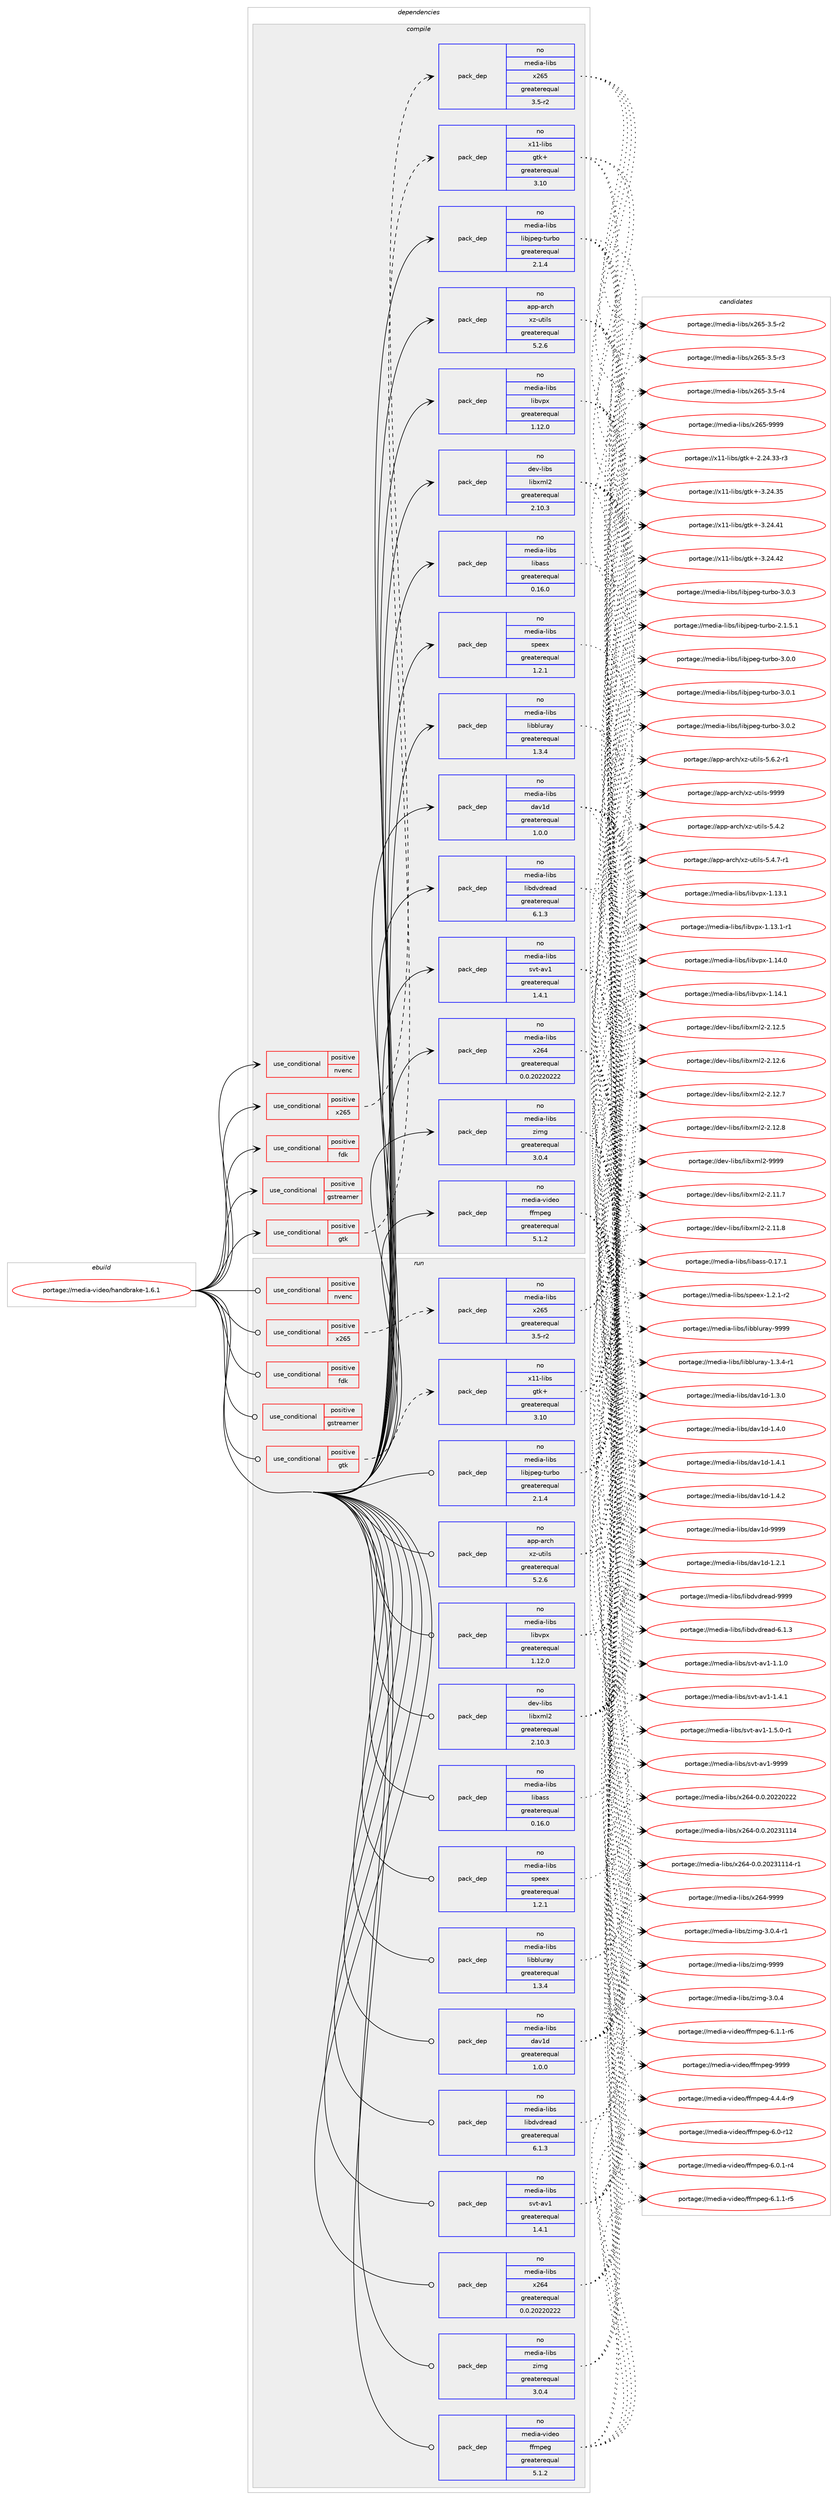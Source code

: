 digraph prolog {

# *************
# Graph options
# *************

newrank=true;
concentrate=true;
compound=true;
graph [rankdir=LR,fontname=Helvetica,fontsize=10,ranksep=1.5];#, ranksep=2.5, nodesep=0.2];
edge  [arrowhead=vee];
node  [fontname=Helvetica,fontsize=10];

# **********
# The ebuild
# **********

subgraph cluster_leftcol {
color=gray;
rank=same;
label=<<i>ebuild</i>>;
id [label="portage://media-video/handbrake-1.6.1", color=red, width=4, href="../media-video/handbrake-1.6.1.svg"];
}

# ****************
# The dependencies
# ****************

subgraph cluster_midcol {
color=gray;
label=<<i>dependencies</i>>;
subgraph cluster_compile {
fillcolor="#eeeeee";
style=filled;
label=<<i>compile</i>>;
subgraph cond82226 {
dependency169883 [label=<<TABLE BORDER="0" CELLBORDER="1" CELLSPACING="0" CELLPADDING="4"><TR><TD ROWSPAN="3" CELLPADDING="10">use_conditional</TD></TR><TR><TD>positive</TD></TR><TR><TD>fdk</TD></TR></TABLE>>, shape=none, color=red];
# *** BEGIN UNKNOWN DEPENDENCY TYPE (TODO) ***
# dependency169883 -> package_dependency(portage://media-video/handbrake-1.6.1,install,no,media-libs,fdk-aac,none,[,,],any_same_slot,[])
# *** END UNKNOWN DEPENDENCY TYPE (TODO) ***

}
id:e -> dependency169883:w [weight=20,style="solid",arrowhead="vee"];
subgraph cond82227 {
dependency169884 [label=<<TABLE BORDER="0" CELLBORDER="1" CELLSPACING="0" CELLPADDING="4"><TR><TD ROWSPAN="3" CELLPADDING="10">use_conditional</TD></TR><TR><TD>positive</TD></TR><TR><TD>gstreamer</TD></TR></TABLE>>, shape=none, color=red];
# *** BEGIN UNKNOWN DEPENDENCY TYPE (TODO) ***
# dependency169884 -> package_dependency(portage://media-video/handbrake-1.6.1,install,no,media-libs,gstreamer,none,[,,],[slot(1.0)],[])
# *** END UNKNOWN DEPENDENCY TYPE (TODO) ***

# *** BEGIN UNKNOWN DEPENDENCY TYPE (TODO) ***
# dependency169884 -> package_dependency(portage://media-video/handbrake-1.6.1,install,no,media-libs,gst-plugins-base,none,[,,],[slot(1.0)],[])
# *** END UNKNOWN DEPENDENCY TYPE (TODO) ***

# *** BEGIN UNKNOWN DEPENDENCY TYPE (TODO) ***
# dependency169884 -> package_dependency(portage://media-video/handbrake-1.6.1,install,no,media-libs,gst-plugins-good,none,[,,],[slot(1.0)],[])
# *** END UNKNOWN DEPENDENCY TYPE (TODO) ***

# *** BEGIN UNKNOWN DEPENDENCY TYPE (TODO) ***
# dependency169884 -> package_dependency(portage://media-video/handbrake-1.6.1,install,no,media-libs,gst-plugins-bad,none,[,,],[slot(1.0)],[])
# *** END UNKNOWN DEPENDENCY TYPE (TODO) ***

# *** BEGIN UNKNOWN DEPENDENCY TYPE (TODO) ***
# dependency169884 -> package_dependency(portage://media-video/handbrake-1.6.1,install,no,media-libs,gst-plugins-ugly,none,[,,],[slot(1.0)],[])
# *** END UNKNOWN DEPENDENCY TYPE (TODO) ***

# *** BEGIN UNKNOWN DEPENDENCY TYPE (TODO) ***
# dependency169884 -> package_dependency(portage://media-video/handbrake-1.6.1,install,no,media-plugins,gst-plugins-a52dec,none,[,,],[slot(1.0)],[])
# *** END UNKNOWN DEPENDENCY TYPE (TODO) ***

# *** BEGIN UNKNOWN DEPENDENCY TYPE (TODO) ***
# dependency169884 -> package_dependency(portage://media-video/handbrake-1.6.1,install,no,media-plugins,gst-plugins-libav,none,[,,],[slot(1.0)],[])
# *** END UNKNOWN DEPENDENCY TYPE (TODO) ***

# *** BEGIN UNKNOWN DEPENDENCY TYPE (TODO) ***
# dependency169884 -> package_dependency(portage://media-video/handbrake-1.6.1,install,no,media-plugins,gst-plugins-x264,none,[,,],[slot(1.0)],[])
# *** END UNKNOWN DEPENDENCY TYPE (TODO) ***

# *** BEGIN UNKNOWN DEPENDENCY TYPE (TODO) ***
# dependency169884 -> package_dependency(portage://media-video/handbrake-1.6.1,install,no,media-plugins,gst-plugins-gdkpixbuf,none,[,,],[slot(1.0)],[])
# *** END UNKNOWN DEPENDENCY TYPE (TODO) ***

}
id:e -> dependency169884:w [weight=20,style="solid",arrowhead="vee"];
subgraph cond82228 {
dependency169885 [label=<<TABLE BORDER="0" CELLBORDER="1" CELLSPACING="0" CELLPADDING="4"><TR><TD ROWSPAN="3" CELLPADDING="10">use_conditional</TD></TR><TR><TD>positive</TD></TR><TR><TD>gtk</TD></TR></TABLE>>, shape=none, color=red];
subgraph pack85196 {
dependency169886 [label=<<TABLE BORDER="0" CELLBORDER="1" CELLSPACING="0" CELLPADDING="4" WIDTH="220"><TR><TD ROWSPAN="6" CELLPADDING="30">pack_dep</TD></TR><TR><TD WIDTH="110">no</TD></TR><TR><TD>x11-libs</TD></TR><TR><TD>gtk+</TD></TR><TR><TD>greaterequal</TD></TR><TR><TD>3.10</TD></TR></TABLE>>, shape=none, color=blue];
}
dependency169885:e -> dependency169886:w [weight=20,style="dashed",arrowhead="vee"];
# *** BEGIN UNKNOWN DEPENDENCY TYPE (TODO) ***
# dependency169885 -> package_dependency(portage://media-video/handbrake-1.6.1,install,no,dev-libs,dbus-glib,none,[,,],[],[])
# *** END UNKNOWN DEPENDENCY TYPE (TODO) ***

# *** BEGIN UNKNOWN DEPENDENCY TYPE (TODO) ***
# dependency169885 -> package_dependency(portage://media-video/handbrake-1.6.1,install,no,dev-libs,glib,none,[,,],[slot(2)],[])
# *** END UNKNOWN DEPENDENCY TYPE (TODO) ***

# *** BEGIN UNKNOWN DEPENDENCY TYPE (TODO) ***
# dependency169885 -> package_dependency(portage://media-video/handbrake-1.6.1,install,no,dev-libs,libgudev,none,[,,],any_same_slot,[])
# *** END UNKNOWN DEPENDENCY TYPE (TODO) ***

# *** BEGIN UNKNOWN DEPENDENCY TYPE (TODO) ***
# dependency169885 -> package_dependency(portage://media-video/handbrake-1.6.1,install,no,x11-libs,cairo,none,[,,],[],[])
# *** END UNKNOWN DEPENDENCY TYPE (TODO) ***

# *** BEGIN UNKNOWN DEPENDENCY TYPE (TODO) ***
# dependency169885 -> package_dependency(portage://media-video/handbrake-1.6.1,install,no,x11-libs,gdk-pixbuf,none,[,,],[slot(2)],[])
# *** END UNKNOWN DEPENDENCY TYPE (TODO) ***

# *** BEGIN UNKNOWN DEPENDENCY TYPE (TODO) ***
# dependency169885 -> package_dependency(portage://media-video/handbrake-1.6.1,install,no,x11-libs,libnotify,none,[,,],[],[])
# *** END UNKNOWN DEPENDENCY TYPE (TODO) ***

# *** BEGIN UNKNOWN DEPENDENCY TYPE (TODO) ***
# dependency169885 -> package_dependency(portage://media-video/handbrake-1.6.1,install,no,x11-libs,pango,none,[,,],[],[])
# *** END UNKNOWN DEPENDENCY TYPE (TODO) ***

}
id:e -> dependency169885:w [weight=20,style="solid",arrowhead="vee"];
subgraph cond82229 {
dependency169887 [label=<<TABLE BORDER="0" CELLBORDER="1" CELLSPACING="0" CELLPADDING="4"><TR><TD ROWSPAN="3" CELLPADDING="10">use_conditional</TD></TR><TR><TD>positive</TD></TR><TR><TD>nvenc</TD></TR></TABLE>>, shape=none, color=red];
# *** BEGIN UNKNOWN DEPENDENCY TYPE (TODO) ***
# dependency169887 -> package_dependency(portage://media-video/handbrake-1.6.1,install,no,media-libs,nv-codec-headers,none,[,,],[],[])
# *** END UNKNOWN DEPENDENCY TYPE (TODO) ***

# *** BEGIN UNKNOWN DEPENDENCY TYPE (TODO) ***
# dependency169887 -> package_dependency(portage://media-video/handbrake-1.6.1,install,no,media-video,ffmpeg,none,[,,],[],[use(enable(nvenc),none)])
# *** END UNKNOWN DEPENDENCY TYPE (TODO) ***

}
id:e -> dependency169887:w [weight=20,style="solid",arrowhead="vee"];
subgraph cond82230 {
dependency169888 [label=<<TABLE BORDER="0" CELLBORDER="1" CELLSPACING="0" CELLPADDING="4"><TR><TD ROWSPAN="3" CELLPADDING="10">use_conditional</TD></TR><TR><TD>positive</TD></TR><TR><TD>x265</TD></TR></TABLE>>, shape=none, color=red];
subgraph pack85197 {
dependency169889 [label=<<TABLE BORDER="0" CELLBORDER="1" CELLSPACING="0" CELLPADDING="4" WIDTH="220"><TR><TD ROWSPAN="6" CELLPADDING="30">pack_dep</TD></TR><TR><TD WIDTH="110">no</TD></TR><TR><TD>media-libs</TD></TR><TR><TD>x265</TD></TR><TR><TD>greaterequal</TD></TR><TR><TD>3.5-r2</TD></TR></TABLE>>, shape=none, color=blue];
}
dependency169888:e -> dependency169889:w [weight=20,style="dashed",arrowhead="vee"];
}
id:e -> dependency169888:w [weight=20,style="solid",arrowhead="vee"];
subgraph pack85198 {
dependency169890 [label=<<TABLE BORDER="0" CELLBORDER="1" CELLSPACING="0" CELLPADDING="4" WIDTH="220"><TR><TD ROWSPAN="6" CELLPADDING="30">pack_dep</TD></TR><TR><TD WIDTH="110">no</TD></TR><TR><TD>app-arch</TD></TR><TR><TD>xz-utils</TD></TR><TR><TD>greaterequal</TD></TR><TR><TD>5.2.6</TD></TR></TABLE>>, shape=none, color=blue];
}
id:e -> dependency169890:w [weight=20,style="solid",arrowhead="vee"];
# *** BEGIN UNKNOWN DEPENDENCY TYPE (TODO) ***
# id -> package_dependency(portage://media-video/handbrake-1.6.1,install,no,dev-libs,jansson,none,[,,],any_same_slot,[])
# *** END UNKNOWN DEPENDENCY TYPE (TODO) ***

subgraph pack85199 {
dependency169891 [label=<<TABLE BORDER="0" CELLBORDER="1" CELLSPACING="0" CELLPADDING="4" WIDTH="220"><TR><TD ROWSPAN="6" CELLPADDING="30">pack_dep</TD></TR><TR><TD WIDTH="110">no</TD></TR><TR><TD>dev-libs</TD></TR><TR><TD>libxml2</TD></TR><TR><TD>greaterequal</TD></TR><TR><TD>2.10.3</TD></TR></TABLE>>, shape=none, color=blue];
}
id:e -> dependency169891:w [weight=20,style="solid",arrowhead="vee"];
# *** BEGIN UNKNOWN DEPENDENCY TYPE (TODO) ***
# id -> package_dependency(portage://media-video/handbrake-1.6.1,install,no,media-libs,a52dec,none,[,,],[],[])
# *** END UNKNOWN DEPENDENCY TYPE (TODO) ***

subgraph pack85200 {
dependency169892 [label=<<TABLE BORDER="0" CELLBORDER="1" CELLSPACING="0" CELLPADDING="4" WIDTH="220"><TR><TD ROWSPAN="6" CELLPADDING="30">pack_dep</TD></TR><TR><TD WIDTH="110">no</TD></TR><TR><TD>media-libs</TD></TR><TR><TD>dav1d</TD></TR><TR><TD>greaterequal</TD></TR><TR><TD>1.0.0</TD></TR></TABLE>>, shape=none, color=blue];
}
id:e -> dependency169892:w [weight=20,style="solid",arrowhead="vee"];
subgraph pack85201 {
dependency169893 [label=<<TABLE BORDER="0" CELLBORDER="1" CELLSPACING="0" CELLPADDING="4" WIDTH="220"><TR><TD ROWSPAN="6" CELLPADDING="30">pack_dep</TD></TR><TR><TD WIDTH="110">no</TD></TR><TR><TD>media-libs</TD></TR><TR><TD>libass</TD></TR><TR><TD>greaterequal</TD></TR><TR><TD>0.16.0</TD></TR></TABLE>>, shape=none, color=blue];
}
id:e -> dependency169893:w [weight=20,style="solid",arrowhead="vee"];
subgraph pack85202 {
dependency169894 [label=<<TABLE BORDER="0" CELLBORDER="1" CELLSPACING="0" CELLPADDING="4" WIDTH="220"><TR><TD ROWSPAN="6" CELLPADDING="30">pack_dep</TD></TR><TR><TD WIDTH="110">no</TD></TR><TR><TD>media-libs</TD></TR><TR><TD>libbluray</TD></TR><TR><TD>greaterequal</TD></TR><TR><TD>1.3.4</TD></TR></TABLE>>, shape=none, color=blue];
}
id:e -> dependency169894:w [weight=20,style="solid",arrowhead="vee"];
# *** BEGIN UNKNOWN DEPENDENCY TYPE (TODO) ***
# id -> package_dependency(portage://media-video/handbrake-1.6.1,install,no,media-libs,libdvdnav,none,[,,],[],[])
# *** END UNKNOWN DEPENDENCY TYPE (TODO) ***

subgraph pack85203 {
dependency169895 [label=<<TABLE BORDER="0" CELLBORDER="1" CELLSPACING="0" CELLPADDING="4" WIDTH="220"><TR><TD ROWSPAN="6" CELLPADDING="30">pack_dep</TD></TR><TR><TD WIDTH="110">no</TD></TR><TR><TD>media-libs</TD></TR><TR><TD>libdvdread</TD></TR><TR><TD>greaterequal</TD></TR><TR><TD>6.1.3</TD></TR></TABLE>>, shape=none, color=blue];
}
id:e -> dependency169895:w [weight=20,style="solid",arrowhead="vee"];
subgraph pack85204 {
dependency169896 [label=<<TABLE BORDER="0" CELLBORDER="1" CELLSPACING="0" CELLPADDING="4" WIDTH="220"><TR><TD ROWSPAN="6" CELLPADDING="30">pack_dep</TD></TR><TR><TD WIDTH="110">no</TD></TR><TR><TD>media-libs</TD></TR><TR><TD>libjpeg-turbo</TD></TR><TR><TD>greaterequal</TD></TR><TR><TD>2.1.4</TD></TR></TABLE>>, shape=none, color=blue];
}
id:e -> dependency169896:w [weight=20,style="solid",arrowhead="vee"];
# *** BEGIN UNKNOWN DEPENDENCY TYPE (TODO) ***
# id -> package_dependency(portage://media-video/handbrake-1.6.1,install,no,media-libs,libsamplerate,none,[,,],[],[])
# *** END UNKNOWN DEPENDENCY TYPE (TODO) ***

# *** BEGIN UNKNOWN DEPENDENCY TYPE (TODO) ***
# id -> package_dependency(portage://media-video/handbrake-1.6.1,install,no,media-libs,libtheora,none,[,,],[],[])
# *** END UNKNOWN DEPENDENCY TYPE (TODO) ***

# *** BEGIN UNKNOWN DEPENDENCY TYPE (TODO) ***
# id -> package_dependency(portage://media-video/handbrake-1.6.1,install,no,media-libs,libvorbis,none,[,,],[],[])
# *** END UNKNOWN DEPENDENCY TYPE (TODO) ***

subgraph pack85205 {
dependency169897 [label=<<TABLE BORDER="0" CELLBORDER="1" CELLSPACING="0" CELLPADDING="4" WIDTH="220"><TR><TD ROWSPAN="6" CELLPADDING="30">pack_dep</TD></TR><TR><TD WIDTH="110">no</TD></TR><TR><TD>media-libs</TD></TR><TR><TD>libvpx</TD></TR><TR><TD>greaterequal</TD></TR><TR><TD>1.12.0</TD></TR></TABLE>>, shape=none, color=blue];
}
id:e -> dependency169897:w [weight=20,style="solid",arrowhead="vee"];
# *** BEGIN UNKNOWN DEPENDENCY TYPE (TODO) ***
# id -> package_dependency(portage://media-video/handbrake-1.6.1,install,no,media-libs,opus,none,[,,],[],[])
# *** END UNKNOWN DEPENDENCY TYPE (TODO) ***

subgraph pack85206 {
dependency169898 [label=<<TABLE BORDER="0" CELLBORDER="1" CELLSPACING="0" CELLPADDING="4" WIDTH="220"><TR><TD ROWSPAN="6" CELLPADDING="30">pack_dep</TD></TR><TR><TD WIDTH="110">no</TD></TR><TR><TD>media-libs</TD></TR><TR><TD>speex</TD></TR><TR><TD>greaterequal</TD></TR><TR><TD>1.2.1</TD></TR></TABLE>>, shape=none, color=blue];
}
id:e -> dependency169898:w [weight=20,style="solid",arrowhead="vee"];
subgraph pack85207 {
dependency169899 [label=<<TABLE BORDER="0" CELLBORDER="1" CELLSPACING="0" CELLPADDING="4" WIDTH="220"><TR><TD ROWSPAN="6" CELLPADDING="30">pack_dep</TD></TR><TR><TD WIDTH="110">no</TD></TR><TR><TD>media-libs</TD></TR><TR><TD>svt-av1</TD></TR><TR><TD>greaterequal</TD></TR><TR><TD>1.4.1</TD></TR></TABLE>>, shape=none, color=blue];
}
id:e -> dependency169899:w [weight=20,style="solid",arrowhead="vee"];
subgraph pack85208 {
dependency169900 [label=<<TABLE BORDER="0" CELLBORDER="1" CELLSPACING="0" CELLPADDING="4" WIDTH="220"><TR><TD ROWSPAN="6" CELLPADDING="30">pack_dep</TD></TR><TR><TD WIDTH="110">no</TD></TR><TR><TD>media-libs</TD></TR><TR><TD>x264</TD></TR><TR><TD>greaterequal</TD></TR><TR><TD>0.0.20220222</TD></TR></TABLE>>, shape=none, color=blue];
}
id:e -> dependency169900:w [weight=20,style="solid",arrowhead="vee"];
subgraph pack85209 {
dependency169901 [label=<<TABLE BORDER="0" CELLBORDER="1" CELLSPACING="0" CELLPADDING="4" WIDTH="220"><TR><TD ROWSPAN="6" CELLPADDING="30">pack_dep</TD></TR><TR><TD WIDTH="110">no</TD></TR><TR><TD>media-libs</TD></TR><TR><TD>zimg</TD></TR><TR><TD>greaterequal</TD></TR><TR><TD>3.0.4</TD></TR></TABLE>>, shape=none, color=blue];
}
id:e -> dependency169901:w [weight=20,style="solid",arrowhead="vee"];
# *** BEGIN UNKNOWN DEPENDENCY TYPE (TODO) ***
# id -> package_dependency(portage://media-video/handbrake-1.6.1,install,no,media-sound,lame,none,[,,],[],[])
# *** END UNKNOWN DEPENDENCY TYPE (TODO) ***

subgraph pack85210 {
dependency169902 [label=<<TABLE BORDER="0" CELLBORDER="1" CELLSPACING="0" CELLPADDING="4" WIDTH="220"><TR><TD ROWSPAN="6" CELLPADDING="30">pack_dep</TD></TR><TR><TD WIDTH="110">no</TD></TR><TR><TD>media-video</TD></TR><TR><TD>ffmpeg</TD></TR><TR><TD>greaterequal</TD></TR><TR><TD>5.1.2</TD></TR></TABLE>>, shape=none, color=blue];
}
id:e -> dependency169902:w [weight=20,style="solid",arrowhead="vee"];
# *** BEGIN UNKNOWN DEPENDENCY TYPE (TODO) ***
# id -> package_dependency(portage://media-video/handbrake-1.6.1,install,no,sys-libs,zlib,none,[,,],[],[])
# *** END UNKNOWN DEPENDENCY TYPE (TODO) ***

}
subgraph cluster_compileandrun {
fillcolor="#eeeeee";
style=filled;
label=<<i>compile and run</i>>;
}
subgraph cluster_run {
fillcolor="#eeeeee";
style=filled;
label=<<i>run</i>>;
subgraph cond82231 {
dependency169903 [label=<<TABLE BORDER="0" CELLBORDER="1" CELLSPACING="0" CELLPADDING="4"><TR><TD ROWSPAN="3" CELLPADDING="10">use_conditional</TD></TR><TR><TD>positive</TD></TR><TR><TD>fdk</TD></TR></TABLE>>, shape=none, color=red];
# *** BEGIN UNKNOWN DEPENDENCY TYPE (TODO) ***
# dependency169903 -> package_dependency(portage://media-video/handbrake-1.6.1,run,no,media-libs,fdk-aac,none,[,,],any_same_slot,[])
# *** END UNKNOWN DEPENDENCY TYPE (TODO) ***

}
id:e -> dependency169903:w [weight=20,style="solid",arrowhead="odot"];
subgraph cond82232 {
dependency169904 [label=<<TABLE BORDER="0" CELLBORDER="1" CELLSPACING="0" CELLPADDING="4"><TR><TD ROWSPAN="3" CELLPADDING="10">use_conditional</TD></TR><TR><TD>positive</TD></TR><TR><TD>gstreamer</TD></TR></TABLE>>, shape=none, color=red];
# *** BEGIN UNKNOWN DEPENDENCY TYPE (TODO) ***
# dependency169904 -> package_dependency(portage://media-video/handbrake-1.6.1,run,no,media-libs,gstreamer,none,[,,],[slot(1.0)],[])
# *** END UNKNOWN DEPENDENCY TYPE (TODO) ***

# *** BEGIN UNKNOWN DEPENDENCY TYPE (TODO) ***
# dependency169904 -> package_dependency(portage://media-video/handbrake-1.6.1,run,no,media-libs,gst-plugins-base,none,[,,],[slot(1.0)],[])
# *** END UNKNOWN DEPENDENCY TYPE (TODO) ***

# *** BEGIN UNKNOWN DEPENDENCY TYPE (TODO) ***
# dependency169904 -> package_dependency(portage://media-video/handbrake-1.6.1,run,no,media-libs,gst-plugins-good,none,[,,],[slot(1.0)],[])
# *** END UNKNOWN DEPENDENCY TYPE (TODO) ***

# *** BEGIN UNKNOWN DEPENDENCY TYPE (TODO) ***
# dependency169904 -> package_dependency(portage://media-video/handbrake-1.6.1,run,no,media-libs,gst-plugins-bad,none,[,,],[slot(1.0)],[])
# *** END UNKNOWN DEPENDENCY TYPE (TODO) ***

# *** BEGIN UNKNOWN DEPENDENCY TYPE (TODO) ***
# dependency169904 -> package_dependency(portage://media-video/handbrake-1.6.1,run,no,media-libs,gst-plugins-ugly,none,[,,],[slot(1.0)],[])
# *** END UNKNOWN DEPENDENCY TYPE (TODO) ***

# *** BEGIN UNKNOWN DEPENDENCY TYPE (TODO) ***
# dependency169904 -> package_dependency(portage://media-video/handbrake-1.6.1,run,no,media-plugins,gst-plugins-a52dec,none,[,,],[slot(1.0)],[])
# *** END UNKNOWN DEPENDENCY TYPE (TODO) ***

# *** BEGIN UNKNOWN DEPENDENCY TYPE (TODO) ***
# dependency169904 -> package_dependency(portage://media-video/handbrake-1.6.1,run,no,media-plugins,gst-plugins-libav,none,[,,],[slot(1.0)],[])
# *** END UNKNOWN DEPENDENCY TYPE (TODO) ***

# *** BEGIN UNKNOWN DEPENDENCY TYPE (TODO) ***
# dependency169904 -> package_dependency(portage://media-video/handbrake-1.6.1,run,no,media-plugins,gst-plugins-x264,none,[,,],[slot(1.0)],[])
# *** END UNKNOWN DEPENDENCY TYPE (TODO) ***

# *** BEGIN UNKNOWN DEPENDENCY TYPE (TODO) ***
# dependency169904 -> package_dependency(portage://media-video/handbrake-1.6.1,run,no,media-plugins,gst-plugins-gdkpixbuf,none,[,,],[slot(1.0)],[])
# *** END UNKNOWN DEPENDENCY TYPE (TODO) ***

}
id:e -> dependency169904:w [weight=20,style="solid",arrowhead="odot"];
subgraph cond82233 {
dependency169905 [label=<<TABLE BORDER="0" CELLBORDER="1" CELLSPACING="0" CELLPADDING="4"><TR><TD ROWSPAN="3" CELLPADDING="10">use_conditional</TD></TR><TR><TD>positive</TD></TR><TR><TD>gtk</TD></TR></TABLE>>, shape=none, color=red];
subgraph pack85211 {
dependency169906 [label=<<TABLE BORDER="0" CELLBORDER="1" CELLSPACING="0" CELLPADDING="4" WIDTH="220"><TR><TD ROWSPAN="6" CELLPADDING="30">pack_dep</TD></TR><TR><TD WIDTH="110">no</TD></TR><TR><TD>x11-libs</TD></TR><TR><TD>gtk+</TD></TR><TR><TD>greaterequal</TD></TR><TR><TD>3.10</TD></TR></TABLE>>, shape=none, color=blue];
}
dependency169905:e -> dependency169906:w [weight=20,style="dashed",arrowhead="vee"];
# *** BEGIN UNKNOWN DEPENDENCY TYPE (TODO) ***
# dependency169905 -> package_dependency(portage://media-video/handbrake-1.6.1,run,no,dev-libs,dbus-glib,none,[,,],[],[])
# *** END UNKNOWN DEPENDENCY TYPE (TODO) ***

# *** BEGIN UNKNOWN DEPENDENCY TYPE (TODO) ***
# dependency169905 -> package_dependency(portage://media-video/handbrake-1.6.1,run,no,dev-libs,glib,none,[,,],[slot(2)],[])
# *** END UNKNOWN DEPENDENCY TYPE (TODO) ***

# *** BEGIN UNKNOWN DEPENDENCY TYPE (TODO) ***
# dependency169905 -> package_dependency(portage://media-video/handbrake-1.6.1,run,no,dev-libs,libgudev,none,[,,],any_same_slot,[])
# *** END UNKNOWN DEPENDENCY TYPE (TODO) ***

# *** BEGIN UNKNOWN DEPENDENCY TYPE (TODO) ***
# dependency169905 -> package_dependency(portage://media-video/handbrake-1.6.1,run,no,x11-libs,cairo,none,[,,],[],[])
# *** END UNKNOWN DEPENDENCY TYPE (TODO) ***

# *** BEGIN UNKNOWN DEPENDENCY TYPE (TODO) ***
# dependency169905 -> package_dependency(portage://media-video/handbrake-1.6.1,run,no,x11-libs,gdk-pixbuf,none,[,,],[slot(2)],[])
# *** END UNKNOWN DEPENDENCY TYPE (TODO) ***

# *** BEGIN UNKNOWN DEPENDENCY TYPE (TODO) ***
# dependency169905 -> package_dependency(portage://media-video/handbrake-1.6.1,run,no,x11-libs,libnotify,none,[,,],[],[])
# *** END UNKNOWN DEPENDENCY TYPE (TODO) ***

# *** BEGIN UNKNOWN DEPENDENCY TYPE (TODO) ***
# dependency169905 -> package_dependency(portage://media-video/handbrake-1.6.1,run,no,x11-libs,pango,none,[,,],[],[])
# *** END UNKNOWN DEPENDENCY TYPE (TODO) ***

}
id:e -> dependency169905:w [weight=20,style="solid",arrowhead="odot"];
subgraph cond82234 {
dependency169907 [label=<<TABLE BORDER="0" CELLBORDER="1" CELLSPACING="0" CELLPADDING="4"><TR><TD ROWSPAN="3" CELLPADDING="10">use_conditional</TD></TR><TR><TD>positive</TD></TR><TR><TD>nvenc</TD></TR></TABLE>>, shape=none, color=red];
# *** BEGIN UNKNOWN DEPENDENCY TYPE (TODO) ***
# dependency169907 -> package_dependency(portage://media-video/handbrake-1.6.1,run,no,media-libs,nv-codec-headers,none,[,,],[],[])
# *** END UNKNOWN DEPENDENCY TYPE (TODO) ***

# *** BEGIN UNKNOWN DEPENDENCY TYPE (TODO) ***
# dependency169907 -> package_dependency(portage://media-video/handbrake-1.6.1,run,no,media-video,ffmpeg,none,[,,],[],[use(enable(nvenc),none)])
# *** END UNKNOWN DEPENDENCY TYPE (TODO) ***

}
id:e -> dependency169907:w [weight=20,style="solid",arrowhead="odot"];
subgraph cond82235 {
dependency169908 [label=<<TABLE BORDER="0" CELLBORDER="1" CELLSPACING="0" CELLPADDING="4"><TR><TD ROWSPAN="3" CELLPADDING="10">use_conditional</TD></TR><TR><TD>positive</TD></TR><TR><TD>x265</TD></TR></TABLE>>, shape=none, color=red];
subgraph pack85212 {
dependency169909 [label=<<TABLE BORDER="0" CELLBORDER="1" CELLSPACING="0" CELLPADDING="4" WIDTH="220"><TR><TD ROWSPAN="6" CELLPADDING="30">pack_dep</TD></TR><TR><TD WIDTH="110">no</TD></TR><TR><TD>media-libs</TD></TR><TR><TD>x265</TD></TR><TR><TD>greaterequal</TD></TR><TR><TD>3.5-r2</TD></TR></TABLE>>, shape=none, color=blue];
}
dependency169908:e -> dependency169909:w [weight=20,style="dashed",arrowhead="vee"];
}
id:e -> dependency169908:w [weight=20,style="solid",arrowhead="odot"];
subgraph pack85213 {
dependency169910 [label=<<TABLE BORDER="0" CELLBORDER="1" CELLSPACING="0" CELLPADDING="4" WIDTH="220"><TR><TD ROWSPAN="6" CELLPADDING="30">pack_dep</TD></TR><TR><TD WIDTH="110">no</TD></TR><TR><TD>app-arch</TD></TR><TR><TD>xz-utils</TD></TR><TR><TD>greaterequal</TD></TR><TR><TD>5.2.6</TD></TR></TABLE>>, shape=none, color=blue];
}
id:e -> dependency169910:w [weight=20,style="solid",arrowhead="odot"];
# *** BEGIN UNKNOWN DEPENDENCY TYPE (TODO) ***
# id -> package_dependency(portage://media-video/handbrake-1.6.1,run,no,dev-libs,jansson,none,[,,],any_same_slot,[])
# *** END UNKNOWN DEPENDENCY TYPE (TODO) ***

subgraph pack85214 {
dependency169911 [label=<<TABLE BORDER="0" CELLBORDER="1" CELLSPACING="0" CELLPADDING="4" WIDTH="220"><TR><TD ROWSPAN="6" CELLPADDING="30">pack_dep</TD></TR><TR><TD WIDTH="110">no</TD></TR><TR><TD>dev-libs</TD></TR><TR><TD>libxml2</TD></TR><TR><TD>greaterequal</TD></TR><TR><TD>2.10.3</TD></TR></TABLE>>, shape=none, color=blue];
}
id:e -> dependency169911:w [weight=20,style="solid",arrowhead="odot"];
# *** BEGIN UNKNOWN DEPENDENCY TYPE (TODO) ***
# id -> package_dependency(portage://media-video/handbrake-1.6.1,run,no,media-libs,a52dec,none,[,,],[],[])
# *** END UNKNOWN DEPENDENCY TYPE (TODO) ***

subgraph pack85215 {
dependency169912 [label=<<TABLE BORDER="0" CELLBORDER="1" CELLSPACING="0" CELLPADDING="4" WIDTH="220"><TR><TD ROWSPAN="6" CELLPADDING="30">pack_dep</TD></TR><TR><TD WIDTH="110">no</TD></TR><TR><TD>media-libs</TD></TR><TR><TD>dav1d</TD></TR><TR><TD>greaterequal</TD></TR><TR><TD>1.0.0</TD></TR></TABLE>>, shape=none, color=blue];
}
id:e -> dependency169912:w [weight=20,style="solid",arrowhead="odot"];
subgraph pack85216 {
dependency169913 [label=<<TABLE BORDER="0" CELLBORDER="1" CELLSPACING="0" CELLPADDING="4" WIDTH="220"><TR><TD ROWSPAN="6" CELLPADDING="30">pack_dep</TD></TR><TR><TD WIDTH="110">no</TD></TR><TR><TD>media-libs</TD></TR><TR><TD>libass</TD></TR><TR><TD>greaterequal</TD></TR><TR><TD>0.16.0</TD></TR></TABLE>>, shape=none, color=blue];
}
id:e -> dependency169913:w [weight=20,style="solid",arrowhead="odot"];
subgraph pack85217 {
dependency169914 [label=<<TABLE BORDER="0" CELLBORDER="1" CELLSPACING="0" CELLPADDING="4" WIDTH="220"><TR><TD ROWSPAN="6" CELLPADDING="30">pack_dep</TD></TR><TR><TD WIDTH="110">no</TD></TR><TR><TD>media-libs</TD></TR><TR><TD>libbluray</TD></TR><TR><TD>greaterequal</TD></TR><TR><TD>1.3.4</TD></TR></TABLE>>, shape=none, color=blue];
}
id:e -> dependency169914:w [weight=20,style="solid",arrowhead="odot"];
# *** BEGIN UNKNOWN DEPENDENCY TYPE (TODO) ***
# id -> package_dependency(portage://media-video/handbrake-1.6.1,run,no,media-libs,libdvdnav,none,[,,],[],[])
# *** END UNKNOWN DEPENDENCY TYPE (TODO) ***

subgraph pack85218 {
dependency169915 [label=<<TABLE BORDER="0" CELLBORDER="1" CELLSPACING="0" CELLPADDING="4" WIDTH="220"><TR><TD ROWSPAN="6" CELLPADDING="30">pack_dep</TD></TR><TR><TD WIDTH="110">no</TD></TR><TR><TD>media-libs</TD></TR><TR><TD>libdvdread</TD></TR><TR><TD>greaterequal</TD></TR><TR><TD>6.1.3</TD></TR></TABLE>>, shape=none, color=blue];
}
id:e -> dependency169915:w [weight=20,style="solid",arrowhead="odot"];
subgraph pack85219 {
dependency169916 [label=<<TABLE BORDER="0" CELLBORDER="1" CELLSPACING="0" CELLPADDING="4" WIDTH="220"><TR><TD ROWSPAN="6" CELLPADDING="30">pack_dep</TD></TR><TR><TD WIDTH="110">no</TD></TR><TR><TD>media-libs</TD></TR><TR><TD>libjpeg-turbo</TD></TR><TR><TD>greaterequal</TD></TR><TR><TD>2.1.4</TD></TR></TABLE>>, shape=none, color=blue];
}
id:e -> dependency169916:w [weight=20,style="solid",arrowhead="odot"];
# *** BEGIN UNKNOWN DEPENDENCY TYPE (TODO) ***
# id -> package_dependency(portage://media-video/handbrake-1.6.1,run,no,media-libs,libsamplerate,none,[,,],[],[])
# *** END UNKNOWN DEPENDENCY TYPE (TODO) ***

# *** BEGIN UNKNOWN DEPENDENCY TYPE (TODO) ***
# id -> package_dependency(portage://media-video/handbrake-1.6.1,run,no,media-libs,libtheora,none,[,,],[],[])
# *** END UNKNOWN DEPENDENCY TYPE (TODO) ***

# *** BEGIN UNKNOWN DEPENDENCY TYPE (TODO) ***
# id -> package_dependency(portage://media-video/handbrake-1.6.1,run,no,media-libs,libvorbis,none,[,,],[],[])
# *** END UNKNOWN DEPENDENCY TYPE (TODO) ***

subgraph pack85220 {
dependency169917 [label=<<TABLE BORDER="0" CELLBORDER="1" CELLSPACING="0" CELLPADDING="4" WIDTH="220"><TR><TD ROWSPAN="6" CELLPADDING="30">pack_dep</TD></TR><TR><TD WIDTH="110">no</TD></TR><TR><TD>media-libs</TD></TR><TR><TD>libvpx</TD></TR><TR><TD>greaterequal</TD></TR><TR><TD>1.12.0</TD></TR></TABLE>>, shape=none, color=blue];
}
id:e -> dependency169917:w [weight=20,style="solid",arrowhead="odot"];
# *** BEGIN UNKNOWN DEPENDENCY TYPE (TODO) ***
# id -> package_dependency(portage://media-video/handbrake-1.6.1,run,no,media-libs,opus,none,[,,],[],[])
# *** END UNKNOWN DEPENDENCY TYPE (TODO) ***

subgraph pack85221 {
dependency169918 [label=<<TABLE BORDER="0" CELLBORDER="1" CELLSPACING="0" CELLPADDING="4" WIDTH="220"><TR><TD ROWSPAN="6" CELLPADDING="30">pack_dep</TD></TR><TR><TD WIDTH="110">no</TD></TR><TR><TD>media-libs</TD></TR><TR><TD>speex</TD></TR><TR><TD>greaterequal</TD></TR><TR><TD>1.2.1</TD></TR></TABLE>>, shape=none, color=blue];
}
id:e -> dependency169918:w [weight=20,style="solid",arrowhead="odot"];
subgraph pack85222 {
dependency169919 [label=<<TABLE BORDER="0" CELLBORDER="1" CELLSPACING="0" CELLPADDING="4" WIDTH="220"><TR><TD ROWSPAN="6" CELLPADDING="30">pack_dep</TD></TR><TR><TD WIDTH="110">no</TD></TR><TR><TD>media-libs</TD></TR><TR><TD>svt-av1</TD></TR><TR><TD>greaterequal</TD></TR><TR><TD>1.4.1</TD></TR></TABLE>>, shape=none, color=blue];
}
id:e -> dependency169919:w [weight=20,style="solid",arrowhead="odot"];
subgraph pack85223 {
dependency169920 [label=<<TABLE BORDER="0" CELLBORDER="1" CELLSPACING="0" CELLPADDING="4" WIDTH="220"><TR><TD ROWSPAN="6" CELLPADDING="30">pack_dep</TD></TR><TR><TD WIDTH="110">no</TD></TR><TR><TD>media-libs</TD></TR><TR><TD>x264</TD></TR><TR><TD>greaterequal</TD></TR><TR><TD>0.0.20220222</TD></TR></TABLE>>, shape=none, color=blue];
}
id:e -> dependency169920:w [weight=20,style="solid",arrowhead="odot"];
subgraph pack85224 {
dependency169921 [label=<<TABLE BORDER="0" CELLBORDER="1" CELLSPACING="0" CELLPADDING="4" WIDTH="220"><TR><TD ROWSPAN="6" CELLPADDING="30">pack_dep</TD></TR><TR><TD WIDTH="110">no</TD></TR><TR><TD>media-libs</TD></TR><TR><TD>zimg</TD></TR><TR><TD>greaterequal</TD></TR><TR><TD>3.0.4</TD></TR></TABLE>>, shape=none, color=blue];
}
id:e -> dependency169921:w [weight=20,style="solid",arrowhead="odot"];
# *** BEGIN UNKNOWN DEPENDENCY TYPE (TODO) ***
# id -> package_dependency(portage://media-video/handbrake-1.6.1,run,no,media-sound,lame,none,[,,],[],[])
# *** END UNKNOWN DEPENDENCY TYPE (TODO) ***

subgraph pack85225 {
dependency169922 [label=<<TABLE BORDER="0" CELLBORDER="1" CELLSPACING="0" CELLPADDING="4" WIDTH="220"><TR><TD ROWSPAN="6" CELLPADDING="30">pack_dep</TD></TR><TR><TD WIDTH="110">no</TD></TR><TR><TD>media-video</TD></TR><TR><TD>ffmpeg</TD></TR><TR><TD>greaterequal</TD></TR><TR><TD>5.1.2</TD></TR></TABLE>>, shape=none, color=blue];
}
id:e -> dependency169922:w [weight=20,style="solid",arrowhead="odot"];
# *** BEGIN UNKNOWN DEPENDENCY TYPE (TODO) ***
# id -> package_dependency(portage://media-video/handbrake-1.6.1,run,no,sys-libs,zlib,none,[,,],[],[])
# *** END UNKNOWN DEPENDENCY TYPE (TODO) ***

}
}

# **************
# The candidates
# **************

subgraph cluster_choices {
rank=same;
color=gray;
label=<<i>candidates</i>>;

subgraph choice85196 {
color=black;
nodesep=1;
choice12049494510810598115471031161074345504650524651514511451 [label="portage://x11-libs/gtk+-2.24.33-r3", color=red, width=4,href="../x11-libs/gtk+-2.24.33-r3.svg"];
choice1204949451081059811547103116107434551465052465153 [label="portage://x11-libs/gtk+-3.24.35", color=red, width=4,href="../x11-libs/gtk+-3.24.35.svg"];
choice1204949451081059811547103116107434551465052465249 [label="portage://x11-libs/gtk+-3.24.41", color=red, width=4,href="../x11-libs/gtk+-3.24.41.svg"];
choice1204949451081059811547103116107434551465052465250 [label="portage://x11-libs/gtk+-3.24.42", color=red, width=4,href="../x11-libs/gtk+-3.24.42.svg"];
dependency169886:e -> choice12049494510810598115471031161074345504650524651514511451:w [style=dotted,weight="100"];
dependency169886:e -> choice1204949451081059811547103116107434551465052465153:w [style=dotted,weight="100"];
dependency169886:e -> choice1204949451081059811547103116107434551465052465249:w [style=dotted,weight="100"];
dependency169886:e -> choice1204949451081059811547103116107434551465052465250:w [style=dotted,weight="100"];
}
subgraph choice85197 {
color=black;
nodesep=1;
choice10910110010597451081059811547120505453455146534511450 [label="portage://media-libs/x265-3.5-r2", color=red, width=4,href="../media-libs/x265-3.5-r2.svg"];
choice10910110010597451081059811547120505453455146534511451 [label="portage://media-libs/x265-3.5-r3", color=red, width=4,href="../media-libs/x265-3.5-r3.svg"];
choice10910110010597451081059811547120505453455146534511452 [label="portage://media-libs/x265-3.5-r4", color=red, width=4,href="../media-libs/x265-3.5-r4.svg"];
choice109101100105974510810598115471205054534557575757 [label="portage://media-libs/x265-9999", color=red, width=4,href="../media-libs/x265-9999.svg"];
dependency169889:e -> choice10910110010597451081059811547120505453455146534511450:w [style=dotted,weight="100"];
dependency169889:e -> choice10910110010597451081059811547120505453455146534511451:w [style=dotted,weight="100"];
dependency169889:e -> choice10910110010597451081059811547120505453455146534511452:w [style=dotted,weight="100"];
dependency169889:e -> choice109101100105974510810598115471205054534557575757:w [style=dotted,weight="100"];
}
subgraph choice85198 {
color=black;
nodesep=1;
choice971121124597114991044712012245117116105108115455346524650 [label="portage://app-arch/xz-utils-5.4.2", color=red, width=4,href="../app-arch/xz-utils-5.4.2.svg"];
choice9711211245971149910447120122451171161051081154553465246554511449 [label="portage://app-arch/xz-utils-5.4.7-r1", color=red, width=4,href="../app-arch/xz-utils-5.4.7-r1.svg"];
choice9711211245971149910447120122451171161051081154553465446504511449 [label="portage://app-arch/xz-utils-5.6.2-r1", color=red, width=4,href="../app-arch/xz-utils-5.6.2-r1.svg"];
choice9711211245971149910447120122451171161051081154557575757 [label="portage://app-arch/xz-utils-9999", color=red, width=4,href="../app-arch/xz-utils-9999.svg"];
dependency169890:e -> choice971121124597114991044712012245117116105108115455346524650:w [style=dotted,weight="100"];
dependency169890:e -> choice9711211245971149910447120122451171161051081154553465246554511449:w [style=dotted,weight="100"];
dependency169890:e -> choice9711211245971149910447120122451171161051081154553465446504511449:w [style=dotted,weight="100"];
dependency169890:e -> choice9711211245971149910447120122451171161051081154557575757:w [style=dotted,weight="100"];
}
subgraph choice85199 {
color=black;
nodesep=1;
choice100101118451081059811547108105981201091085045504649494655 [label="portage://dev-libs/libxml2-2.11.7", color=red, width=4,href="../dev-libs/libxml2-2.11.7.svg"];
choice100101118451081059811547108105981201091085045504649494656 [label="portage://dev-libs/libxml2-2.11.8", color=red, width=4,href="../dev-libs/libxml2-2.11.8.svg"];
choice100101118451081059811547108105981201091085045504649504653 [label="portage://dev-libs/libxml2-2.12.5", color=red, width=4,href="../dev-libs/libxml2-2.12.5.svg"];
choice100101118451081059811547108105981201091085045504649504654 [label="portage://dev-libs/libxml2-2.12.6", color=red, width=4,href="../dev-libs/libxml2-2.12.6.svg"];
choice100101118451081059811547108105981201091085045504649504655 [label="portage://dev-libs/libxml2-2.12.7", color=red, width=4,href="../dev-libs/libxml2-2.12.7.svg"];
choice100101118451081059811547108105981201091085045504649504656 [label="portage://dev-libs/libxml2-2.12.8", color=red, width=4,href="../dev-libs/libxml2-2.12.8.svg"];
choice10010111845108105981154710810598120109108504557575757 [label="portage://dev-libs/libxml2-9999", color=red, width=4,href="../dev-libs/libxml2-9999.svg"];
dependency169891:e -> choice100101118451081059811547108105981201091085045504649494655:w [style=dotted,weight="100"];
dependency169891:e -> choice100101118451081059811547108105981201091085045504649494656:w [style=dotted,weight="100"];
dependency169891:e -> choice100101118451081059811547108105981201091085045504649504653:w [style=dotted,weight="100"];
dependency169891:e -> choice100101118451081059811547108105981201091085045504649504654:w [style=dotted,weight="100"];
dependency169891:e -> choice100101118451081059811547108105981201091085045504649504655:w [style=dotted,weight="100"];
dependency169891:e -> choice100101118451081059811547108105981201091085045504649504656:w [style=dotted,weight="100"];
dependency169891:e -> choice10010111845108105981154710810598120109108504557575757:w [style=dotted,weight="100"];
}
subgraph choice85200 {
color=black;
nodesep=1;
choice109101100105974510810598115471009711849100454946504649 [label="portage://media-libs/dav1d-1.2.1", color=red, width=4,href="../media-libs/dav1d-1.2.1.svg"];
choice109101100105974510810598115471009711849100454946514648 [label="portage://media-libs/dav1d-1.3.0", color=red, width=4,href="../media-libs/dav1d-1.3.0.svg"];
choice109101100105974510810598115471009711849100454946524648 [label="portage://media-libs/dav1d-1.4.0", color=red, width=4,href="../media-libs/dav1d-1.4.0.svg"];
choice109101100105974510810598115471009711849100454946524649 [label="portage://media-libs/dav1d-1.4.1", color=red, width=4,href="../media-libs/dav1d-1.4.1.svg"];
choice109101100105974510810598115471009711849100454946524650 [label="portage://media-libs/dav1d-1.4.2", color=red, width=4,href="../media-libs/dav1d-1.4.2.svg"];
choice1091011001059745108105981154710097118491004557575757 [label="portage://media-libs/dav1d-9999", color=red, width=4,href="../media-libs/dav1d-9999.svg"];
dependency169892:e -> choice109101100105974510810598115471009711849100454946504649:w [style=dotted,weight="100"];
dependency169892:e -> choice109101100105974510810598115471009711849100454946514648:w [style=dotted,weight="100"];
dependency169892:e -> choice109101100105974510810598115471009711849100454946524648:w [style=dotted,weight="100"];
dependency169892:e -> choice109101100105974510810598115471009711849100454946524649:w [style=dotted,weight="100"];
dependency169892:e -> choice109101100105974510810598115471009711849100454946524650:w [style=dotted,weight="100"];
dependency169892:e -> choice1091011001059745108105981154710097118491004557575757:w [style=dotted,weight="100"];
}
subgraph choice85201 {
color=black;
nodesep=1;
choice10910110010597451081059811547108105989711511545484649554649 [label="portage://media-libs/libass-0.17.1", color=red, width=4,href="../media-libs/libass-0.17.1.svg"];
dependency169893:e -> choice10910110010597451081059811547108105989711511545484649554649:w [style=dotted,weight="100"];
}
subgraph choice85202 {
color=black;
nodesep=1;
choice109101100105974510810598115471081059898108117114971214549465146524511449 [label="portage://media-libs/libbluray-1.3.4-r1", color=red, width=4,href="../media-libs/libbluray-1.3.4-r1.svg"];
choice109101100105974510810598115471081059898108117114971214557575757 [label="portage://media-libs/libbluray-9999", color=red, width=4,href="../media-libs/libbluray-9999.svg"];
dependency169894:e -> choice109101100105974510810598115471081059898108117114971214549465146524511449:w [style=dotted,weight="100"];
dependency169894:e -> choice109101100105974510810598115471081059898108117114971214557575757:w [style=dotted,weight="100"];
}
subgraph choice85203 {
color=black;
nodesep=1;
choice109101100105974510810598115471081059810011810011410197100455446494651 [label="portage://media-libs/libdvdread-6.1.3", color=red, width=4,href="../media-libs/libdvdread-6.1.3.svg"];
choice1091011001059745108105981154710810598100118100114101971004557575757 [label="portage://media-libs/libdvdread-9999", color=red, width=4,href="../media-libs/libdvdread-9999.svg"];
dependency169895:e -> choice109101100105974510810598115471081059810011810011410197100455446494651:w [style=dotted,weight="100"];
dependency169895:e -> choice1091011001059745108105981154710810598100118100114101971004557575757:w [style=dotted,weight="100"];
}
subgraph choice85204 {
color=black;
nodesep=1;
choice109101100105974510810598115471081059810611210110345116117114981114550464946534649 [label="portage://media-libs/libjpeg-turbo-2.1.5.1", color=red, width=4,href="../media-libs/libjpeg-turbo-2.1.5.1.svg"];
choice10910110010597451081059811547108105981061121011034511611711498111455146484648 [label="portage://media-libs/libjpeg-turbo-3.0.0", color=red, width=4,href="../media-libs/libjpeg-turbo-3.0.0.svg"];
choice10910110010597451081059811547108105981061121011034511611711498111455146484649 [label="portage://media-libs/libjpeg-turbo-3.0.1", color=red, width=4,href="../media-libs/libjpeg-turbo-3.0.1.svg"];
choice10910110010597451081059811547108105981061121011034511611711498111455146484650 [label="portage://media-libs/libjpeg-turbo-3.0.2", color=red, width=4,href="../media-libs/libjpeg-turbo-3.0.2.svg"];
choice10910110010597451081059811547108105981061121011034511611711498111455146484651 [label="portage://media-libs/libjpeg-turbo-3.0.3", color=red, width=4,href="../media-libs/libjpeg-turbo-3.0.3.svg"];
dependency169896:e -> choice109101100105974510810598115471081059810611210110345116117114981114550464946534649:w [style=dotted,weight="100"];
dependency169896:e -> choice10910110010597451081059811547108105981061121011034511611711498111455146484648:w [style=dotted,weight="100"];
dependency169896:e -> choice10910110010597451081059811547108105981061121011034511611711498111455146484649:w [style=dotted,weight="100"];
dependency169896:e -> choice10910110010597451081059811547108105981061121011034511611711498111455146484650:w [style=dotted,weight="100"];
dependency169896:e -> choice10910110010597451081059811547108105981061121011034511611711498111455146484651:w [style=dotted,weight="100"];
}
subgraph choice85205 {
color=black;
nodesep=1;
choice109101100105974510810598115471081059811811212045494649514649 [label="portage://media-libs/libvpx-1.13.1", color=red, width=4,href="../media-libs/libvpx-1.13.1.svg"];
choice1091011001059745108105981154710810598118112120454946495146494511449 [label="portage://media-libs/libvpx-1.13.1-r1", color=red, width=4,href="../media-libs/libvpx-1.13.1-r1.svg"];
choice109101100105974510810598115471081059811811212045494649524648 [label="portage://media-libs/libvpx-1.14.0", color=red, width=4,href="../media-libs/libvpx-1.14.0.svg"];
choice109101100105974510810598115471081059811811212045494649524649 [label="portage://media-libs/libvpx-1.14.1", color=red, width=4,href="../media-libs/libvpx-1.14.1.svg"];
dependency169897:e -> choice109101100105974510810598115471081059811811212045494649514649:w [style=dotted,weight="100"];
dependency169897:e -> choice1091011001059745108105981154710810598118112120454946495146494511449:w [style=dotted,weight="100"];
dependency169897:e -> choice109101100105974510810598115471081059811811212045494649524648:w [style=dotted,weight="100"];
dependency169897:e -> choice109101100105974510810598115471081059811811212045494649524649:w [style=dotted,weight="100"];
}
subgraph choice85206 {
color=black;
nodesep=1;
choice109101100105974510810598115471151121011011204549465046494511450 [label="portage://media-libs/speex-1.2.1-r2", color=red, width=4,href="../media-libs/speex-1.2.1-r2.svg"];
dependency169898:e -> choice109101100105974510810598115471151121011011204549465046494511450:w [style=dotted,weight="100"];
}
subgraph choice85207 {
color=black;
nodesep=1;
choice10910110010597451081059811547115118116459711849454946494648 [label="portage://media-libs/svt-av1-1.1.0", color=red, width=4,href="../media-libs/svt-av1-1.1.0.svg"];
choice10910110010597451081059811547115118116459711849454946524649 [label="portage://media-libs/svt-av1-1.4.1", color=red, width=4,href="../media-libs/svt-av1-1.4.1.svg"];
choice109101100105974510810598115471151181164597118494549465346484511449 [label="portage://media-libs/svt-av1-1.5.0-r1", color=red, width=4,href="../media-libs/svt-av1-1.5.0-r1.svg"];
choice109101100105974510810598115471151181164597118494557575757 [label="portage://media-libs/svt-av1-9999", color=red, width=4,href="../media-libs/svt-av1-9999.svg"];
dependency169899:e -> choice10910110010597451081059811547115118116459711849454946494648:w [style=dotted,weight="100"];
dependency169899:e -> choice10910110010597451081059811547115118116459711849454946524649:w [style=dotted,weight="100"];
dependency169899:e -> choice109101100105974510810598115471151181164597118494549465346484511449:w [style=dotted,weight="100"];
dependency169899:e -> choice109101100105974510810598115471151181164597118494557575757:w [style=dotted,weight="100"];
}
subgraph choice85208 {
color=black;
nodesep=1;
choice1091011001059745108105981154712050545245484648465048505048505050 [label="portage://media-libs/x264-0.0.20220222", color=red, width=4,href="../media-libs/x264-0.0.20220222.svg"];
choice1091011001059745108105981154712050545245484648465048505149494952 [label="portage://media-libs/x264-0.0.20231114", color=red, width=4,href="../media-libs/x264-0.0.20231114.svg"];
choice10910110010597451081059811547120505452454846484650485051494949524511449 [label="portage://media-libs/x264-0.0.20231114-r1", color=red, width=4,href="../media-libs/x264-0.0.20231114-r1.svg"];
choice109101100105974510810598115471205054524557575757 [label="portage://media-libs/x264-9999", color=red, width=4,href="../media-libs/x264-9999.svg"];
dependency169900:e -> choice1091011001059745108105981154712050545245484648465048505048505050:w [style=dotted,weight="100"];
dependency169900:e -> choice1091011001059745108105981154712050545245484648465048505149494952:w [style=dotted,weight="100"];
dependency169900:e -> choice10910110010597451081059811547120505452454846484650485051494949524511449:w [style=dotted,weight="100"];
dependency169900:e -> choice109101100105974510810598115471205054524557575757:w [style=dotted,weight="100"];
}
subgraph choice85209 {
color=black;
nodesep=1;
choice10910110010597451081059811547122105109103455146484652 [label="portage://media-libs/zimg-3.0.4", color=red, width=4,href="../media-libs/zimg-3.0.4.svg"];
choice109101100105974510810598115471221051091034551464846524511449 [label="portage://media-libs/zimg-3.0.4-r1", color=red, width=4,href="../media-libs/zimg-3.0.4-r1.svg"];
choice109101100105974510810598115471221051091034557575757 [label="portage://media-libs/zimg-9999", color=red, width=4,href="../media-libs/zimg-9999.svg"];
dependency169901:e -> choice10910110010597451081059811547122105109103455146484652:w [style=dotted,weight="100"];
dependency169901:e -> choice109101100105974510810598115471221051091034551464846524511449:w [style=dotted,weight="100"];
dependency169901:e -> choice109101100105974510810598115471221051091034557575757:w [style=dotted,weight="100"];
}
subgraph choice85210 {
color=black;
nodesep=1;
choice1091011001059745118105100101111471021021091121011034552465246524511457 [label="portage://media-video/ffmpeg-4.4.4-r9", color=red, width=4,href="../media-video/ffmpeg-4.4.4-r9.svg"];
choice10910110010597451181051001011114710210210911210110345544648451144950 [label="portage://media-video/ffmpeg-6.0-r12", color=red, width=4,href="../media-video/ffmpeg-6.0-r12.svg"];
choice1091011001059745118105100101111471021021091121011034554464846494511452 [label="portage://media-video/ffmpeg-6.0.1-r4", color=red, width=4,href="../media-video/ffmpeg-6.0.1-r4.svg"];
choice1091011001059745118105100101111471021021091121011034554464946494511453 [label="portage://media-video/ffmpeg-6.1.1-r5", color=red, width=4,href="../media-video/ffmpeg-6.1.1-r5.svg"];
choice1091011001059745118105100101111471021021091121011034554464946494511454 [label="portage://media-video/ffmpeg-6.1.1-r6", color=red, width=4,href="../media-video/ffmpeg-6.1.1-r6.svg"];
choice1091011001059745118105100101111471021021091121011034557575757 [label="portage://media-video/ffmpeg-9999", color=red, width=4,href="../media-video/ffmpeg-9999.svg"];
dependency169902:e -> choice1091011001059745118105100101111471021021091121011034552465246524511457:w [style=dotted,weight="100"];
dependency169902:e -> choice10910110010597451181051001011114710210210911210110345544648451144950:w [style=dotted,weight="100"];
dependency169902:e -> choice1091011001059745118105100101111471021021091121011034554464846494511452:w [style=dotted,weight="100"];
dependency169902:e -> choice1091011001059745118105100101111471021021091121011034554464946494511453:w [style=dotted,weight="100"];
dependency169902:e -> choice1091011001059745118105100101111471021021091121011034554464946494511454:w [style=dotted,weight="100"];
dependency169902:e -> choice1091011001059745118105100101111471021021091121011034557575757:w [style=dotted,weight="100"];
}
subgraph choice85211 {
color=black;
nodesep=1;
choice12049494510810598115471031161074345504650524651514511451 [label="portage://x11-libs/gtk+-2.24.33-r3", color=red, width=4,href="../x11-libs/gtk+-2.24.33-r3.svg"];
choice1204949451081059811547103116107434551465052465153 [label="portage://x11-libs/gtk+-3.24.35", color=red, width=4,href="../x11-libs/gtk+-3.24.35.svg"];
choice1204949451081059811547103116107434551465052465249 [label="portage://x11-libs/gtk+-3.24.41", color=red, width=4,href="../x11-libs/gtk+-3.24.41.svg"];
choice1204949451081059811547103116107434551465052465250 [label="portage://x11-libs/gtk+-3.24.42", color=red, width=4,href="../x11-libs/gtk+-3.24.42.svg"];
dependency169906:e -> choice12049494510810598115471031161074345504650524651514511451:w [style=dotted,weight="100"];
dependency169906:e -> choice1204949451081059811547103116107434551465052465153:w [style=dotted,weight="100"];
dependency169906:e -> choice1204949451081059811547103116107434551465052465249:w [style=dotted,weight="100"];
dependency169906:e -> choice1204949451081059811547103116107434551465052465250:w [style=dotted,weight="100"];
}
subgraph choice85212 {
color=black;
nodesep=1;
choice10910110010597451081059811547120505453455146534511450 [label="portage://media-libs/x265-3.5-r2", color=red, width=4,href="../media-libs/x265-3.5-r2.svg"];
choice10910110010597451081059811547120505453455146534511451 [label="portage://media-libs/x265-3.5-r3", color=red, width=4,href="../media-libs/x265-3.5-r3.svg"];
choice10910110010597451081059811547120505453455146534511452 [label="portage://media-libs/x265-3.5-r4", color=red, width=4,href="../media-libs/x265-3.5-r4.svg"];
choice109101100105974510810598115471205054534557575757 [label="portage://media-libs/x265-9999", color=red, width=4,href="../media-libs/x265-9999.svg"];
dependency169909:e -> choice10910110010597451081059811547120505453455146534511450:w [style=dotted,weight="100"];
dependency169909:e -> choice10910110010597451081059811547120505453455146534511451:w [style=dotted,weight="100"];
dependency169909:e -> choice10910110010597451081059811547120505453455146534511452:w [style=dotted,weight="100"];
dependency169909:e -> choice109101100105974510810598115471205054534557575757:w [style=dotted,weight="100"];
}
subgraph choice85213 {
color=black;
nodesep=1;
choice971121124597114991044712012245117116105108115455346524650 [label="portage://app-arch/xz-utils-5.4.2", color=red, width=4,href="../app-arch/xz-utils-5.4.2.svg"];
choice9711211245971149910447120122451171161051081154553465246554511449 [label="portage://app-arch/xz-utils-5.4.7-r1", color=red, width=4,href="../app-arch/xz-utils-5.4.7-r1.svg"];
choice9711211245971149910447120122451171161051081154553465446504511449 [label="portage://app-arch/xz-utils-5.6.2-r1", color=red, width=4,href="../app-arch/xz-utils-5.6.2-r1.svg"];
choice9711211245971149910447120122451171161051081154557575757 [label="portage://app-arch/xz-utils-9999", color=red, width=4,href="../app-arch/xz-utils-9999.svg"];
dependency169910:e -> choice971121124597114991044712012245117116105108115455346524650:w [style=dotted,weight="100"];
dependency169910:e -> choice9711211245971149910447120122451171161051081154553465246554511449:w [style=dotted,weight="100"];
dependency169910:e -> choice9711211245971149910447120122451171161051081154553465446504511449:w [style=dotted,weight="100"];
dependency169910:e -> choice9711211245971149910447120122451171161051081154557575757:w [style=dotted,weight="100"];
}
subgraph choice85214 {
color=black;
nodesep=1;
choice100101118451081059811547108105981201091085045504649494655 [label="portage://dev-libs/libxml2-2.11.7", color=red, width=4,href="../dev-libs/libxml2-2.11.7.svg"];
choice100101118451081059811547108105981201091085045504649494656 [label="portage://dev-libs/libxml2-2.11.8", color=red, width=4,href="../dev-libs/libxml2-2.11.8.svg"];
choice100101118451081059811547108105981201091085045504649504653 [label="portage://dev-libs/libxml2-2.12.5", color=red, width=4,href="../dev-libs/libxml2-2.12.5.svg"];
choice100101118451081059811547108105981201091085045504649504654 [label="portage://dev-libs/libxml2-2.12.6", color=red, width=4,href="../dev-libs/libxml2-2.12.6.svg"];
choice100101118451081059811547108105981201091085045504649504655 [label="portage://dev-libs/libxml2-2.12.7", color=red, width=4,href="../dev-libs/libxml2-2.12.7.svg"];
choice100101118451081059811547108105981201091085045504649504656 [label="portage://dev-libs/libxml2-2.12.8", color=red, width=4,href="../dev-libs/libxml2-2.12.8.svg"];
choice10010111845108105981154710810598120109108504557575757 [label="portage://dev-libs/libxml2-9999", color=red, width=4,href="../dev-libs/libxml2-9999.svg"];
dependency169911:e -> choice100101118451081059811547108105981201091085045504649494655:w [style=dotted,weight="100"];
dependency169911:e -> choice100101118451081059811547108105981201091085045504649494656:w [style=dotted,weight="100"];
dependency169911:e -> choice100101118451081059811547108105981201091085045504649504653:w [style=dotted,weight="100"];
dependency169911:e -> choice100101118451081059811547108105981201091085045504649504654:w [style=dotted,weight="100"];
dependency169911:e -> choice100101118451081059811547108105981201091085045504649504655:w [style=dotted,weight="100"];
dependency169911:e -> choice100101118451081059811547108105981201091085045504649504656:w [style=dotted,weight="100"];
dependency169911:e -> choice10010111845108105981154710810598120109108504557575757:w [style=dotted,weight="100"];
}
subgraph choice85215 {
color=black;
nodesep=1;
choice109101100105974510810598115471009711849100454946504649 [label="portage://media-libs/dav1d-1.2.1", color=red, width=4,href="../media-libs/dav1d-1.2.1.svg"];
choice109101100105974510810598115471009711849100454946514648 [label="portage://media-libs/dav1d-1.3.0", color=red, width=4,href="../media-libs/dav1d-1.3.0.svg"];
choice109101100105974510810598115471009711849100454946524648 [label="portage://media-libs/dav1d-1.4.0", color=red, width=4,href="../media-libs/dav1d-1.4.0.svg"];
choice109101100105974510810598115471009711849100454946524649 [label="portage://media-libs/dav1d-1.4.1", color=red, width=4,href="../media-libs/dav1d-1.4.1.svg"];
choice109101100105974510810598115471009711849100454946524650 [label="portage://media-libs/dav1d-1.4.2", color=red, width=4,href="../media-libs/dav1d-1.4.2.svg"];
choice1091011001059745108105981154710097118491004557575757 [label="portage://media-libs/dav1d-9999", color=red, width=4,href="../media-libs/dav1d-9999.svg"];
dependency169912:e -> choice109101100105974510810598115471009711849100454946504649:w [style=dotted,weight="100"];
dependency169912:e -> choice109101100105974510810598115471009711849100454946514648:w [style=dotted,weight="100"];
dependency169912:e -> choice109101100105974510810598115471009711849100454946524648:w [style=dotted,weight="100"];
dependency169912:e -> choice109101100105974510810598115471009711849100454946524649:w [style=dotted,weight="100"];
dependency169912:e -> choice109101100105974510810598115471009711849100454946524650:w [style=dotted,weight="100"];
dependency169912:e -> choice1091011001059745108105981154710097118491004557575757:w [style=dotted,weight="100"];
}
subgraph choice85216 {
color=black;
nodesep=1;
choice10910110010597451081059811547108105989711511545484649554649 [label="portage://media-libs/libass-0.17.1", color=red, width=4,href="../media-libs/libass-0.17.1.svg"];
dependency169913:e -> choice10910110010597451081059811547108105989711511545484649554649:w [style=dotted,weight="100"];
}
subgraph choice85217 {
color=black;
nodesep=1;
choice109101100105974510810598115471081059898108117114971214549465146524511449 [label="portage://media-libs/libbluray-1.3.4-r1", color=red, width=4,href="../media-libs/libbluray-1.3.4-r1.svg"];
choice109101100105974510810598115471081059898108117114971214557575757 [label="portage://media-libs/libbluray-9999", color=red, width=4,href="../media-libs/libbluray-9999.svg"];
dependency169914:e -> choice109101100105974510810598115471081059898108117114971214549465146524511449:w [style=dotted,weight="100"];
dependency169914:e -> choice109101100105974510810598115471081059898108117114971214557575757:w [style=dotted,weight="100"];
}
subgraph choice85218 {
color=black;
nodesep=1;
choice109101100105974510810598115471081059810011810011410197100455446494651 [label="portage://media-libs/libdvdread-6.1.3", color=red, width=4,href="../media-libs/libdvdread-6.1.3.svg"];
choice1091011001059745108105981154710810598100118100114101971004557575757 [label="portage://media-libs/libdvdread-9999", color=red, width=4,href="../media-libs/libdvdread-9999.svg"];
dependency169915:e -> choice109101100105974510810598115471081059810011810011410197100455446494651:w [style=dotted,weight="100"];
dependency169915:e -> choice1091011001059745108105981154710810598100118100114101971004557575757:w [style=dotted,weight="100"];
}
subgraph choice85219 {
color=black;
nodesep=1;
choice109101100105974510810598115471081059810611210110345116117114981114550464946534649 [label="portage://media-libs/libjpeg-turbo-2.1.5.1", color=red, width=4,href="../media-libs/libjpeg-turbo-2.1.5.1.svg"];
choice10910110010597451081059811547108105981061121011034511611711498111455146484648 [label="portage://media-libs/libjpeg-turbo-3.0.0", color=red, width=4,href="../media-libs/libjpeg-turbo-3.0.0.svg"];
choice10910110010597451081059811547108105981061121011034511611711498111455146484649 [label="portage://media-libs/libjpeg-turbo-3.0.1", color=red, width=4,href="../media-libs/libjpeg-turbo-3.0.1.svg"];
choice10910110010597451081059811547108105981061121011034511611711498111455146484650 [label="portage://media-libs/libjpeg-turbo-3.0.2", color=red, width=4,href="../media-libs/libjpeg-turbo-3.0.2.svg"];
choice10910110010597451081059811547108105981061121011034511611711498111455146484651 [label="portage://media-libs/libjpeg-turbo-3.0.3", color=red, width=4,href="../media-libs/libjpeg-turbo-3.0.3.svg"];
dependency169916:e -> choice109101100105974510810598115471081059810611210110345116117114981114550464946534649:w [style=dotted,weight="100"];
dependency169916:e -> choice10910110010597451081059811547108105981061121011034511611711498111455146484648:w [style=dotted,weight="100"];
dependency169916:e -> choice10910110010597451081059811547108105981061121011034511611711498111455146484649:w [style=dotted,weight="100"];
dependency169916:e -> choice10910110010597451081059811547108105981061121011034511611711498111455146484650:w [style=dotted,weight="100"];
dependency169916:e -> choice10910110010597451081059811547108105981061121011034511611711498111455146484651:w [style=dotted,weight="100"];
}
subgraph choice85220 {
color=black;
nodesep=1;
choice109101100105974510810598115471081059811811212045494649514649 [label="portage://media-libs/libvpx-1.13.1", color=red, width=4,href="../media-libs/libvpx-1.13.1.svg"];
choice1091011001059745108105981154710810598118112120454946495146494511449 [label="portage://media-libs/libvpx-1.13.1-r1", color=red, width=4,href="../media-libs/libvpx-1.13.1-r1.svg"];
choice109101100105974510810598115471081059811811212045494649524648 [label="portage://media-libs/libvpx-1.14.0", color=red, width=4,href="../media-libs/libvpx-1.14.0.svg"];
choice109101100105974510810598115471081059811811212045494649524649 [label="portage://media-libs/libvpx-1.14.1", color=red, width=4,href="../media-libs/libvpx-1.14.1.svg"];
dependency169917:e -> choice109101100105974510810598115471081059811811212045494649514649:w [style=dotted,weight="100"];
dependency169917:e -> choice1091011001059745108105981154710810598118112120454946495146494511449:w [style=dotted,weight="100"];
dependency169917:e -> choice109101100105974510810598115471081059811811212045494649524648:w [style=dotted,weight="100"];
dependency169917:e -> choice109101100105974510810598115471081059811811212045494649524649:w [style=dotted,weight="100"];
}
subgraph choice85221 {
color=black;
nodesep=1;
choice109101100105974510810598115471151121011011204549465046494511450 [label="portage://media-libs/speex-1.2.1-r2", color=red, width=4,href="../media-libs/speex-1.2.1-r2.svg"];
dependency169918:e -> choice109101100105974510810598115471151121011011204549465046494511450:w [style=dotted,weight="100"];
}
subgraph choice85222 {
color=black;
nodesep=1;
choice10910110010597451081059811547115118116459711849454946494648 [label="portage://media-libs/svt-av1-1.1.0", color=red, width=4,href="../media-libs/svt-av1-1.1.0.svg"];
choice10910110010597451081059811547115118116459711849454946524649 [label="portage://media-libs/svt-av1-1.4.1", color=red, width=4,href="../media-libs/svt-av1-1.4.1.svg"];
choice109101100105974510810598115471151181164597118494549465346484511449 [label="portage://media-libs/svt-av1-1.5.0-r1", color=red, width=4,href="../media-libs/svt-av1-1.5.0-r1.svg"];
choice109101100105974510810598115471151181164597118494557575757 [label="portage://media-libs/svt-av1-9999", color=red, width=4,href="../media-libs/svt-av1-9999.svg"];
dependency169919:e -> choice10910110010597451081059811547115118116459711849454946494648:w [style=dotted,weight="100"];
dependency169919:e -> choice10910110010597451081059811547115118116459711849454946524649:w [style=dotted,weight="100"];
dependency169919:e -> choice109101100105974510810598115471151181164597118494549465346484511449:w [style=dotted,weight="100"];
dependency169919:e -> choice109101100105974510810598115471151181164597118494557575757:w [style=dotted,weight="100"];
}
subgraph choice85223 {
color=black;
nodesep=1;
choice1091011001059745108105981154712050545245484648465048505048505050 [label="portage://media-libs/x264-0.0.20220222", color=red, width=4,href="../media-libs/x264-0.0.20220222.svg"];
choice1091011001059745108105981154712050545245484648465048505149494952 [label="portage://media-libs/x264-0.0.20231114", color=red, width=4,href="../media-libs/x264-0.0.20231114.svg"];
choice10910110010597451081059811547120505452454846484650485051494949524511449 [label="portage://media-libs/x264-0.0.20231114-r1", color=red, width=4,href="../media-libs/x264-0.0.20231114-r1.svg"];
choice109101100105974510810598115471205054524557575757 [label="portage://media-libs/x264-9999", color=red, width=4,href="../media-libs/x264-9999.svg"];
dependency169920:e -> choice1091011001059745108105981154712050545245484648465048505048505050:w [style=dotted,weight="100"];
dependency169920:e -> choice1091011001059745108105981154712050545245484648465048505149494952:w [style=dotted,weight="100"];
dependency169920:e -> choice10910110010597451081059811547120505452454846484650485051494949524511449:w [style=dotted,weight="100"];
dependency169920:e -> choice109101100105974510810598115471205054524557575757:w [style=dotted,weight="100"];
}
subgraph choice85224 {
color=black;
nodesep=1;
choice10910110010597451081059811547122105109103455146484652 [label="portage://media-libs/zimg-3.0.4", color=red, width=4,href="../media-libs/zimg-3.0.4.svg"];
choice109101100105974510810598115471221051091034551464846524511449 [label="portage://media-libs/zimg-3.0.4-r1", color=red, width=4,href="../media-libs/zimg-3.0.4-r1.svg"];
choice109101100105974510810598115471221051091034557575757 [label="portage://media-libs/zimg-9999", color=red, width=4,href="../media-libs/zimg-9999.svg"];
dependency169921:e -> choice10910110010597451081059811547122105109103455146484652:w [style=dotted,weight="100"];
dependency169921:e -> choice109101100105974510810598115471221051091034551464846524511449:w [style=dotted,weight="100"];
dependency169921:e -> choice109101100105974510810598115471221051091034557575757:w [style=dotted,weight="100"];
}
subgraph choice85225 {
color=black;
nodesep=1;
choice1091011001059745118105100101111471021021091121011034552465246524511457 [label="portage://media-video/ffmpeg-4.4.4-r9", color=red, width=4,href="../media-video/ffmpeg-4.4.4-r9.svg"];
choice10910110010597451181051001011114710210210911210110345544648451144950 [label="portage://media-video/ffmpeg-6.0-r12", color=red, width=4,href="../media-video/ffmpeg-6.0-r12.svg"];
choice1091011001059745118105100101111471021021091121011034554464846494511452 [label="portage://media-video/ffmpeg-6.0.1-r4", color=red, width=4,href="../media-video/ffmpeg-6.0.1-r4.svg"];
choice1091011001059745118105100101111471021021091121011034554464946494511453 [label="portage://media-video/ffmpeg-6.1.1-r5", color=red, width=4,href="../media-video/ffmpeg-6.1.1-r5.svg"];
choice1091011001059745118105100101111471021021091121011034554464946494511454 [label="portage://media-video/ffmpeg-6.1.1-r6", color=red, width=4,href="../media-video/ffmpeg-6.1.1-r6.svg"];
choice1091011001059745118105100101111471021021091121011034557575757 [label="portage://media-video/ffmpeg-9999", color=red, width=4,href="../media-video/ffmpeg-9999.svg"];
dependency169922:e -> choice1091011001059745118105100101111471021021091121011034552465246524511457:w [style=dotted,weight="100"];
dependency169922:e -> choice10910110010597451181051001011114710210210911210110345544648451144950:w [style=dotted,weight="100"];
dependency169922:e -> choice1091011001059745118105100101111471021021091121011034554464846494511452:w [style=dotted,weight="100"];
dependency169922:e -> choice1091011001059745118105100101111471021021091121011034554464946494511453:w [style=dotted,weight="100"];
dependency169922:e -> choice1091011001059745118105100101111471021021091121011034554464946494511454:w [style=dotted,weight="100"];
dependency169922:e -> choice1091011001059745118105100101111471021021091121011034557575757:w [style=dotted,weight="100"];
}
}

}
